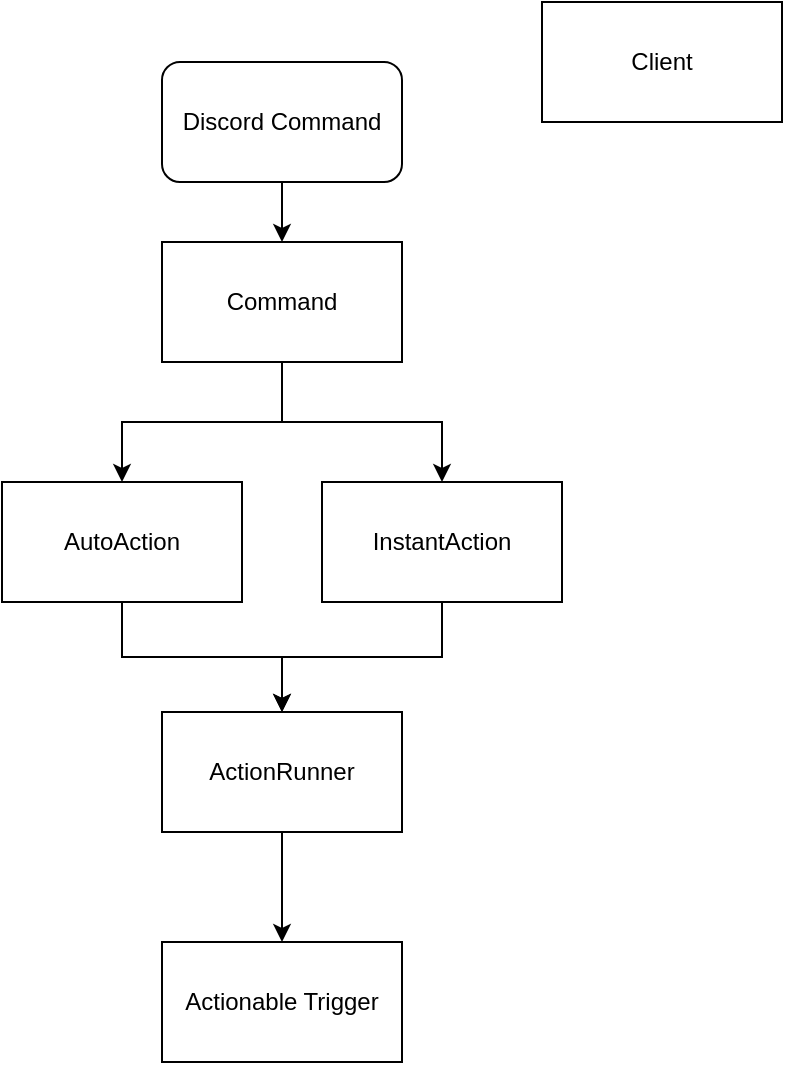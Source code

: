 <mxfile version="10.8.9" type="github"><diagram id="Ttb6tG9yoVKQq8AqjxXV" name="Page-1"><mxGraphModel dx="1061" dy="848" grid="1" gridSize="10" guides="1" tooltips="1" connect="1" arrows="1" fold="1" page="1" pageScale="1" pageWidth="850" pageHeight="1100" math="0" shadow="0"><root><mxCell id="0"/><mxCell id="1" parent="0"/><mxCell id="iMuYz4PoQCOSz5QQOfL4-1" value="&lt;div&gt;Client&lt;/div&gt;" style="rounded=0;whiteSpace=wrap;html=1;" parent="1" vertex="1"><mxGeometry x="390" y="130" width="120" height="60" as="geometry"/></mxCell><mxCell id="iMuYz4PoQCOSz5QQOfL4-10" style="edgeStyle=orthogonalEdgeStyle;rounded=0;orthogonalLoop=1;jettySize=auto;html=1;entryX=0.5;entryY=0;entryDx=0;entryDy=0;" parent="1" source="iMuYz4PoQCOSz5QQOfL4-2" target="iMuYz4PoQCOSz5QQOfL4-9" edge="1"><mxGeometry relative="1" as="geometry"/></mxCell><mxCell id="iMuYz4PoQCOSz5QQOfL4-2" value="&lt;div&gt;Discord Command&lt;/div&gt;" style="rounded=1;whiteSpace=wrap;html=1;" parent="1" vertex="1"><mxGeometry x="200" y="160" width="120" height="60" as="geometry"/></mxCell><mxCell id="iMuYz4PoQCOSz5QQOfL4-15" style="edgeStyle=orthogonalEdgeStyle;rounded=0;orthogonalLoop=1;jettySize=auto;html=1;entryX=0.5;entryY=0;entryDx=0;entryDy=0;" parent="1" source="iMuYz4PoQCOSz5QQOfL4-9" target="iMuYz4PoQCOSz5QQOfL4-11" edge="1"><mxGeometry relative="1" as="geometry"/></mxCell><mxCell id="iMuYz4PoQCOSz5QQOfL4-16" style="edgeStyle=orthogonalEdgeStyle;rounded=0;orthogonalLoop=1;jettySize=auto;html=1;entryX=0.5;entryY=0;entryDx=0;entryDy=0;" parent="1" source="iMuYz4PoQCOSz5QQOfL4-9" target="iMuYz4PoQCOSz5QQOfL4-12" edge="1"><mxGeometry relative="1" as="geometry"/></mxCell><mxCell id="iMuYz4PoQCOSz5QQOfL4-9" value="&lt;div&gt;Command&lt;/div&gt;" style="rounded=0;whiteSpace=wrap;html=1;" parent="1" vertex="1"><mxGeometry x="200" y="250" width="120" height="60" as="geometry"/></mxCell><mxCell id="iMuYz4PoQCOSz5QQOfL4-31" style="edgeStyle=orthogonalEdgeStyle;rounded=0;orthogonalLoop=1;jettySize=auto;html=1;entryX=0.5;entryY=0;entryDx=0;entryDy=0;" parent="1" source="iMuYz4PoQCOSz5QQOfL4-11" target="iMuYz4PoQCOSz5QQOfL4-27" edge="1"><mxGeometry relative="1" as="geometry"/></mxCell><mxCell id="iMuYz4PoQCOSz5QQOfL4-11" value="AutoAction" style="rounded=0;whiteSpace=wrap;html=1;" parent="1" vertex="1"><mxGeometry x="120" y="370" width="120" height="60" as="geometry"/></mxCell><mxCell id="iMuYz4PoQCOSz5QQOfL4-29" style="edgeStyle=orthogonalEdgeStyle;rounded=0;orthogonalLoop=1;jettySize=auto;html=1;exitX=0.5;exitY=1;exitDx=0;exitDy=0;entryX=0.5;entryY=0;entryDx=0;entryDy=0;" parent="1" source="iMuYz4PoQCOSz5QQOfL4-12" target="iMuYz4PoQCOSz5QQOfL4-27" edge="1"><mxGeometry relative="1" as="geometry"/></mxCell><mxCell id="iMuYz4PoQCOSz5QQOfL4-12" value="&lt;div&gt;InstantAction&lt;/div&gt;" style="rounded=0;whiteSpace=wrap;html=1;" parent="1" vertex="1"><mxGeometry x="280" y="370" width="120" height="60" as="geometry"/></mxCell><mxCell id="iMuYz4PoQCOSz5QQOfL4-32" style="edgeStyle=orthogonalEdgeStyle;rounded=0;orthogonalLoop=1;jettySize=auto;html=1;entryX=0.5;entryY=0;entryDx=0;entryDy=0;" parent="1" source="iMuYz4PoQCOSz5QQOfL4-27" target="iMuYz4PoQCOSz5QQOfL4-30" edge="1"><mxGeometry relative="1" as="geometry"/></mxCell><mxCell id="iMuYz4PoQCOSz5QQOfL4-27" value="ActionRunner" style="rounded=0;whiteSpace=wrap;html=1;" parent="1" vertex="1"><mxGeometry x="200" y="485" width="120" height="60" as="geometry"/></mxCell><mxCell id="iMuYz4PoQCOSz5QQOfL4-30" value="Actionable Trigger" style="rounded=0;whiteSpace=wrap;html=1;" parent="1" vertex="1"><mxGeometry x="200" y="600" width="120" height="60" as="geometry"/></mxCell></root></mxGraphModel></diagram></mxfile>